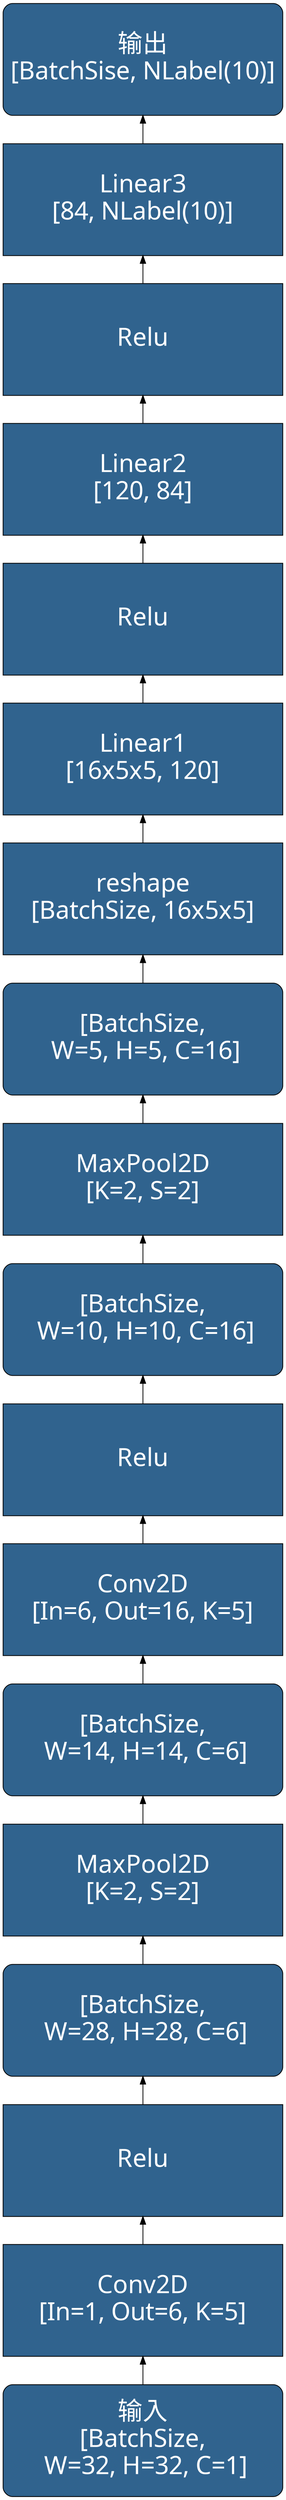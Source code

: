 digraph Lenet {
	rankdir=BT
    node [
		style=filled, 
		color=Black
		fontcolor=White, 
		fillcolor="#30638e", 
		fontname="SimHei",
		fontsize=32,
		width=5, height=2,
		shape="box",
	]
	
	
	inp [label="输入\n[BatchSize,\n W=32, H=32, C=1]", shape="Mrecord"]
    conv1 [label="Conv2D\n[In=1, Out=6, K=5]"]
    relu1 [label="Relu"]
    featmap11 [label="[BatchSize,\n W=28, H=28, C=6]", shape="Mrecord"]
    pool1 [label="MaxPool2D\n[K=2, S=2]"]
    featmap12 [label="[BatchSize,\n W=14, H=14, C=6]", shape="Mrecord"]
    conv2 [label="Conv2D\n[In=6, Out=16, K=5]"]
    relu2 [label="Relu"]
    featmap21 [label="[BatchSize,\n W=10, H=10, C=16]", shape="Mrecord"]
    pool2 [label="MaxPool2D\n[K=2, S=2]"]
    featmap22 [label="[BatchSize,\n W=5, H=5, C=16]", shape="Mrecord"]
    reshape [label="reshape\n[BatchSize, 16x5x5]"]
    ll1 [label="Linear1\n[16x5x5, 120]"]
    relu3 [label="Relu"]
    ll2 [label="Linear2\n[120, 84]"]
    relu4 [label="Relu"]
	ll3  [label="Linear3\n[84, NLabel(10)]"]
	oup [label="输出\n[BatchSise, NLabel(10)]", shape="Mrecord"]
	
	inp -> conv1 -> relu1 -> featmap11 -> pool1 -> featmap12 ->
           conv2 -> relu2 -> featmap21 -> pool2 -> featmap22 ->
           reshape -> ll1 -> relu3 -> ll2 -> relu4 -> ll3 -> oup
	
}